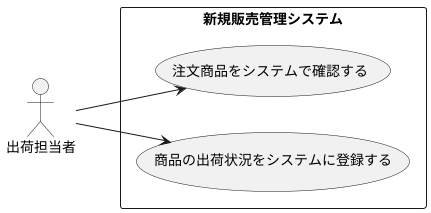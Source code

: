 @startuml
left to right direction
actor 出荷担当者
rectangle 新規販売管理システム{
usecase 注文商品をシステムで確認する
usecase 商品の出荷状況をシステムに登録する
}
出荷担当者 --> 注文商品をシステムで確認する
商品の出荷状況をシステムに登録する <-- 出荷担当者
@enduml